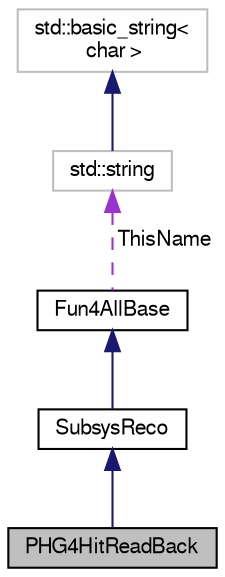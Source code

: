 digraph "PHG4HitReadBack"
{
  bgcolor="transparent";
  edge [fontname="FreeSans",fontsize="10",labelfontname="FreeSans",labelfontsize="10"];
  node [fontname="FreeSans",fontsize="10",shape=record];
  Node1 [label="PHG4HitReadBack",height=0.2,width=0.4,color="black", fillcolor="grey75", style="filled" fontcolor="black"];
  Node2 -> Node1 [dir="back",color="midnightblue",fontsize="10",style="solid",fontname="FreeSans"];
  Node2 [label="SubsysReco",height=0.2,width=0.4,color="black",URL="$d0/d32/classSubsysReco.html"];
  Node3 -> Node2 [dir="back",color="midnightblue",fontsize="10",style="solid",fontname="FreeSans"];
  Node3 [label="Fun4AllBase",height=0.2,width=0.4,color="black",URL="$d5/dec/classFun4AllBase.html"];
  Node4 -> Node3 [dir="back",color="darkorchid3",fontsize="10",style="dashed",label=" ThisName" ,fontname="FreeSans"];
  Node4 [label="std::string",height=0.2,width=0.4,color="grey75",tooltip="STL class. "];
  Node5 -> Node4 [dir="back",color="midnightblue",fontsize="10",style="solid",fontname="FreeSans"];
  Node5 [label="std::basic_string\<\l char \>",height=0.2,width=0.4,color="grey75",tooltip="STL class. "];
}
